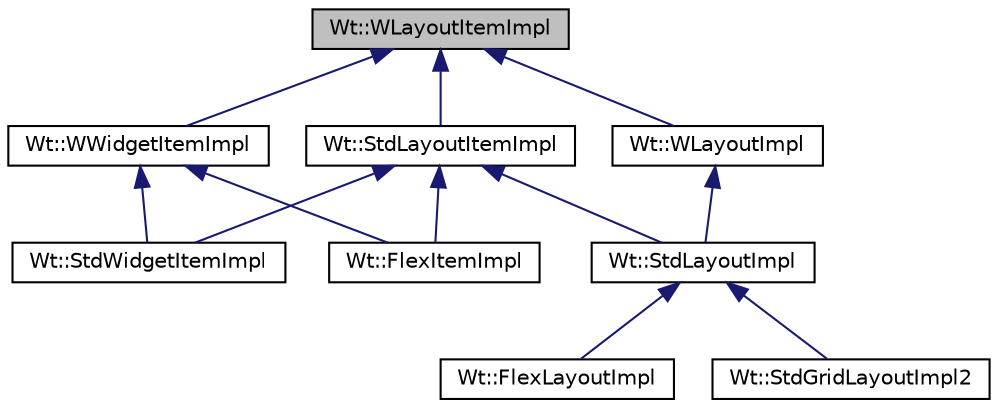 digraph "Wt::WLayoutItemImpl"
{
 // LATEX_PDF_SIZE
  edge [fontname="Helvetica",fontsize="10",labelfontname="Helvetica",labelfontsize="10"];
  node [fontname="Helvetica",fontsize="10",shape=record];
  Node1 [label="Wt::WLayoutItemImpl",height=0.2,width=0.4,color="black", fillcolor="grey75", style="filled", fontcolor="black",tooltip="An abstract base class for implementing layout managers."];
  Node1 -> Node2 [dir="back",color="midnightblue",fontsize="10",style="solid"];
  Node2 [label="Wt::StdLayoutItemImpl",height=0.2,width=0.4,color="black", fillcolor="white", style="filled",URL="$classWt_1_1StdLayoutItemImpl.html",tooltip=" "];
  Node2 -> Node3 [dir="back",color="midnightblue",fontsize="10",style="solid"];
  Node3 [label="Wt::FlexItemImpl",height=0.2,width=0.4,color="black", fillcolor="white", style="filled",URL="$classWt_1_1FlexItemImpl.html",tooltip=" "];
  Node2 -> Node4 [dir="back",color="midnightblue",fontsize="10",style="solid"];
  Node4 [label="Wt::StdLayoutImpl",height=0.2,width=0.4,color="black", fillcolor="white", style="filled",URL="$classWt_1_1StdLayoutImpl.html",tooltip=" "];
  Node4 -> Node5 [dir="back",color="midnightblue",fontsize="10",style="solid"];
  Node5 [label="Wt::FlexLayoutImpl",height=0.2,width=0.4,color="black", fillcolor="white", style="filled",URL="$classWt_1_1FlexLayoutImpl.html",tooltip=" "];
  Node4 -> Node6 [dir="back",color="midnightblue",fontsize="10",style="solid"];
  Node6 [label="Wt::StdGridLayoutImpl2",height=0.2,width=0.4,color="black", fillcolor="white", style="filled",URL="$classWt_1_1StdGridLayoutImpl2.html",tooltip=" "];
  Node2 -> Node7 [dir="back",color="midnightblue",fontsize="10",style="solid"];
  Node7 [label="Wt::StdWidgetItemImpl",height=0.2,width=0.4,color="black", fillcolor="white", style="filled",URL="$classWt_1_1StdWidgetItemImpl.html",tooltip=" "];
  Node1 -> Node8 [dir="back",color="midnightblue",fontsize="10",style="solid"];
  Node8 [label="Wt::WLayoutImpl",height=0.2,width=0.4,color="black", fillcolor="white", style="filled",URL="$classWt_1_1WLayoutImpl.html",tooltip="An abstract base class for implementing layout managers."];
  Node8 -> Node4 [dir="back",color="midnightblue",fontsize="10",style="solid"];
  Node1 -> Node9 [dir="back",color="midnightblue",fontsize="10",style="solid"];
  Node9 [label="Wt::WWidgetItemImpl",height=0.2,width=0.4,color="black", fillcolor="white", style="filled",URL="$classWt_1_1WWidgetItemImpl.html",tooltip="An abstract base class for implementing layout managers."];
  Node9 -> Node3 [dir="back",color="midnightblue",fontsize="10",style="solid"];
  Node9 -> Node7 [dir="back",color="midnightblue",fontsize="10",style="solid"];
}
